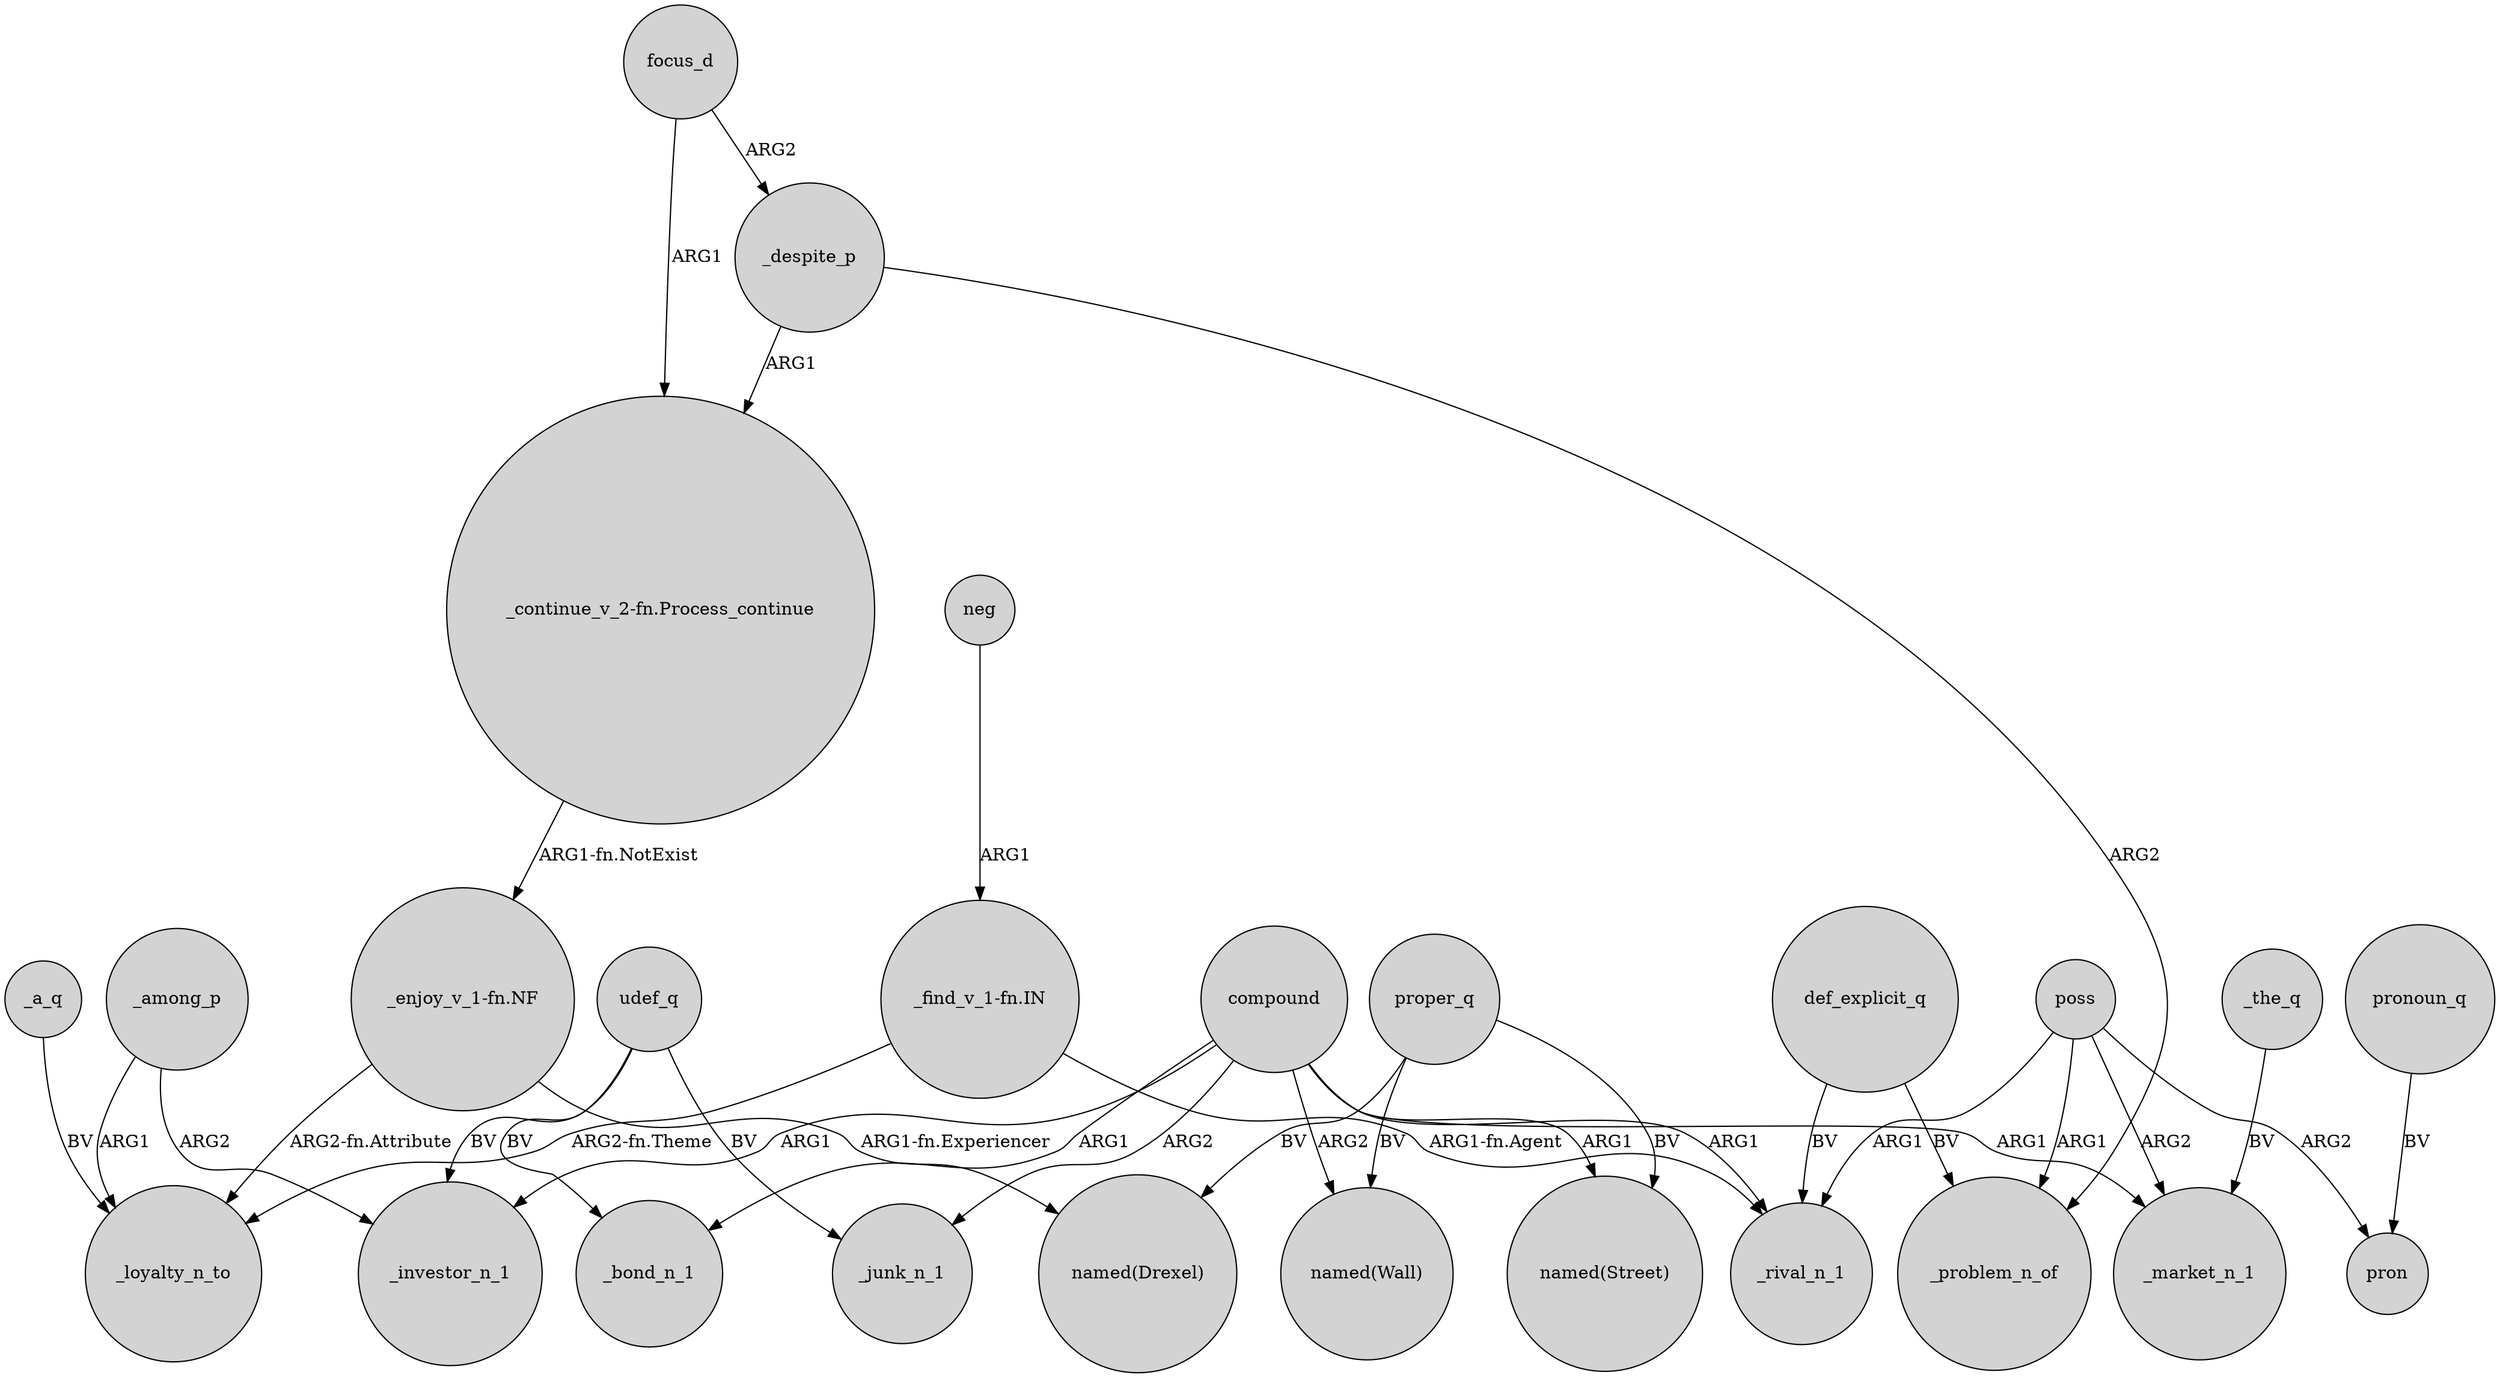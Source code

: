 digraph {
	node [shape=circle style=filled]
	"_find_v_1-fn.IN" -> _loyalty_n_to [label="ARG2-fn.Theme"]
	poss -> pron [label=ARG2]
	udef_q -> _investor_n_1 [label=BV]
	compound -> _rival_n_1 [label=ARG1]
	compound -> "named(Street)" [label=ARG1]
	proper_q -> "named(Wall)" [label=BV]
	neg -> "_find_v_1-fn.IN" [label=ARG1]
	proper_q -> "named(Drexel)" [label=BV]
	poss -> _problem_n_of [label=ARG1]
	compound -> _bond_n_1 [label=ARG1]
	"_enjoy_v_1-fn.NF" -> "named(Drexel)" [label="ARG1-fn.Experiencer"]
	focus_d -> _despite_p [label=ARG2]
	compound -> _junk_n_1 [label=ARG2]
	"_continue_v_2-fn.Process_continue" -> "_enjoy_v_1-fn.NF" [label="ARG1-fn.NotExist"]
	_among_p -> _investor_n_1 [label=ARG2]
	proper_q -> "named(Street)" [label=BV]
	udef_q -> _junk_n_1 [label=BV]
	focus_d -> "_continue_v_2-fn.Process_continue" [label=ARG1]
	pronoun_q -> pron [label=BV]
	"_find_v_1-fn.IN" -> _rival_n_1 [label="ARG1-fn.Agent"]
	def_explicit_q -> _problem_n_of [label=BV]
	udef_q -> _bond_n_1 [label=BV]
	compound -> "named(Wall)" [label=ARG2]
	poss -> _market_n_1 [label=ARG2]
	_among_p -> _loyalty_n_to [label=ARG1]
	"_enjoy_v_1-fn.NF" -> _loyalty_n_to [label="ARG2-fn.Attribute"]
	compound -> _investor_n_1 [label=ARG1]
	def_explicit_q -> _rival_n_1 [label=BV]
	poss -> _rival_n_1 [label=ARG1]
	compound -> _market_n_1 [label=ARG1]
	_the_q -> _market_n_1 [label=BV]
	_despite_p -> "_continue_v_2-fn.Process_continue" [label=ARG1]
	_a_q -> _loyalty_n_to [label=BV]
	_despite_p -> _problem_n_of [label=ARG2]
}
